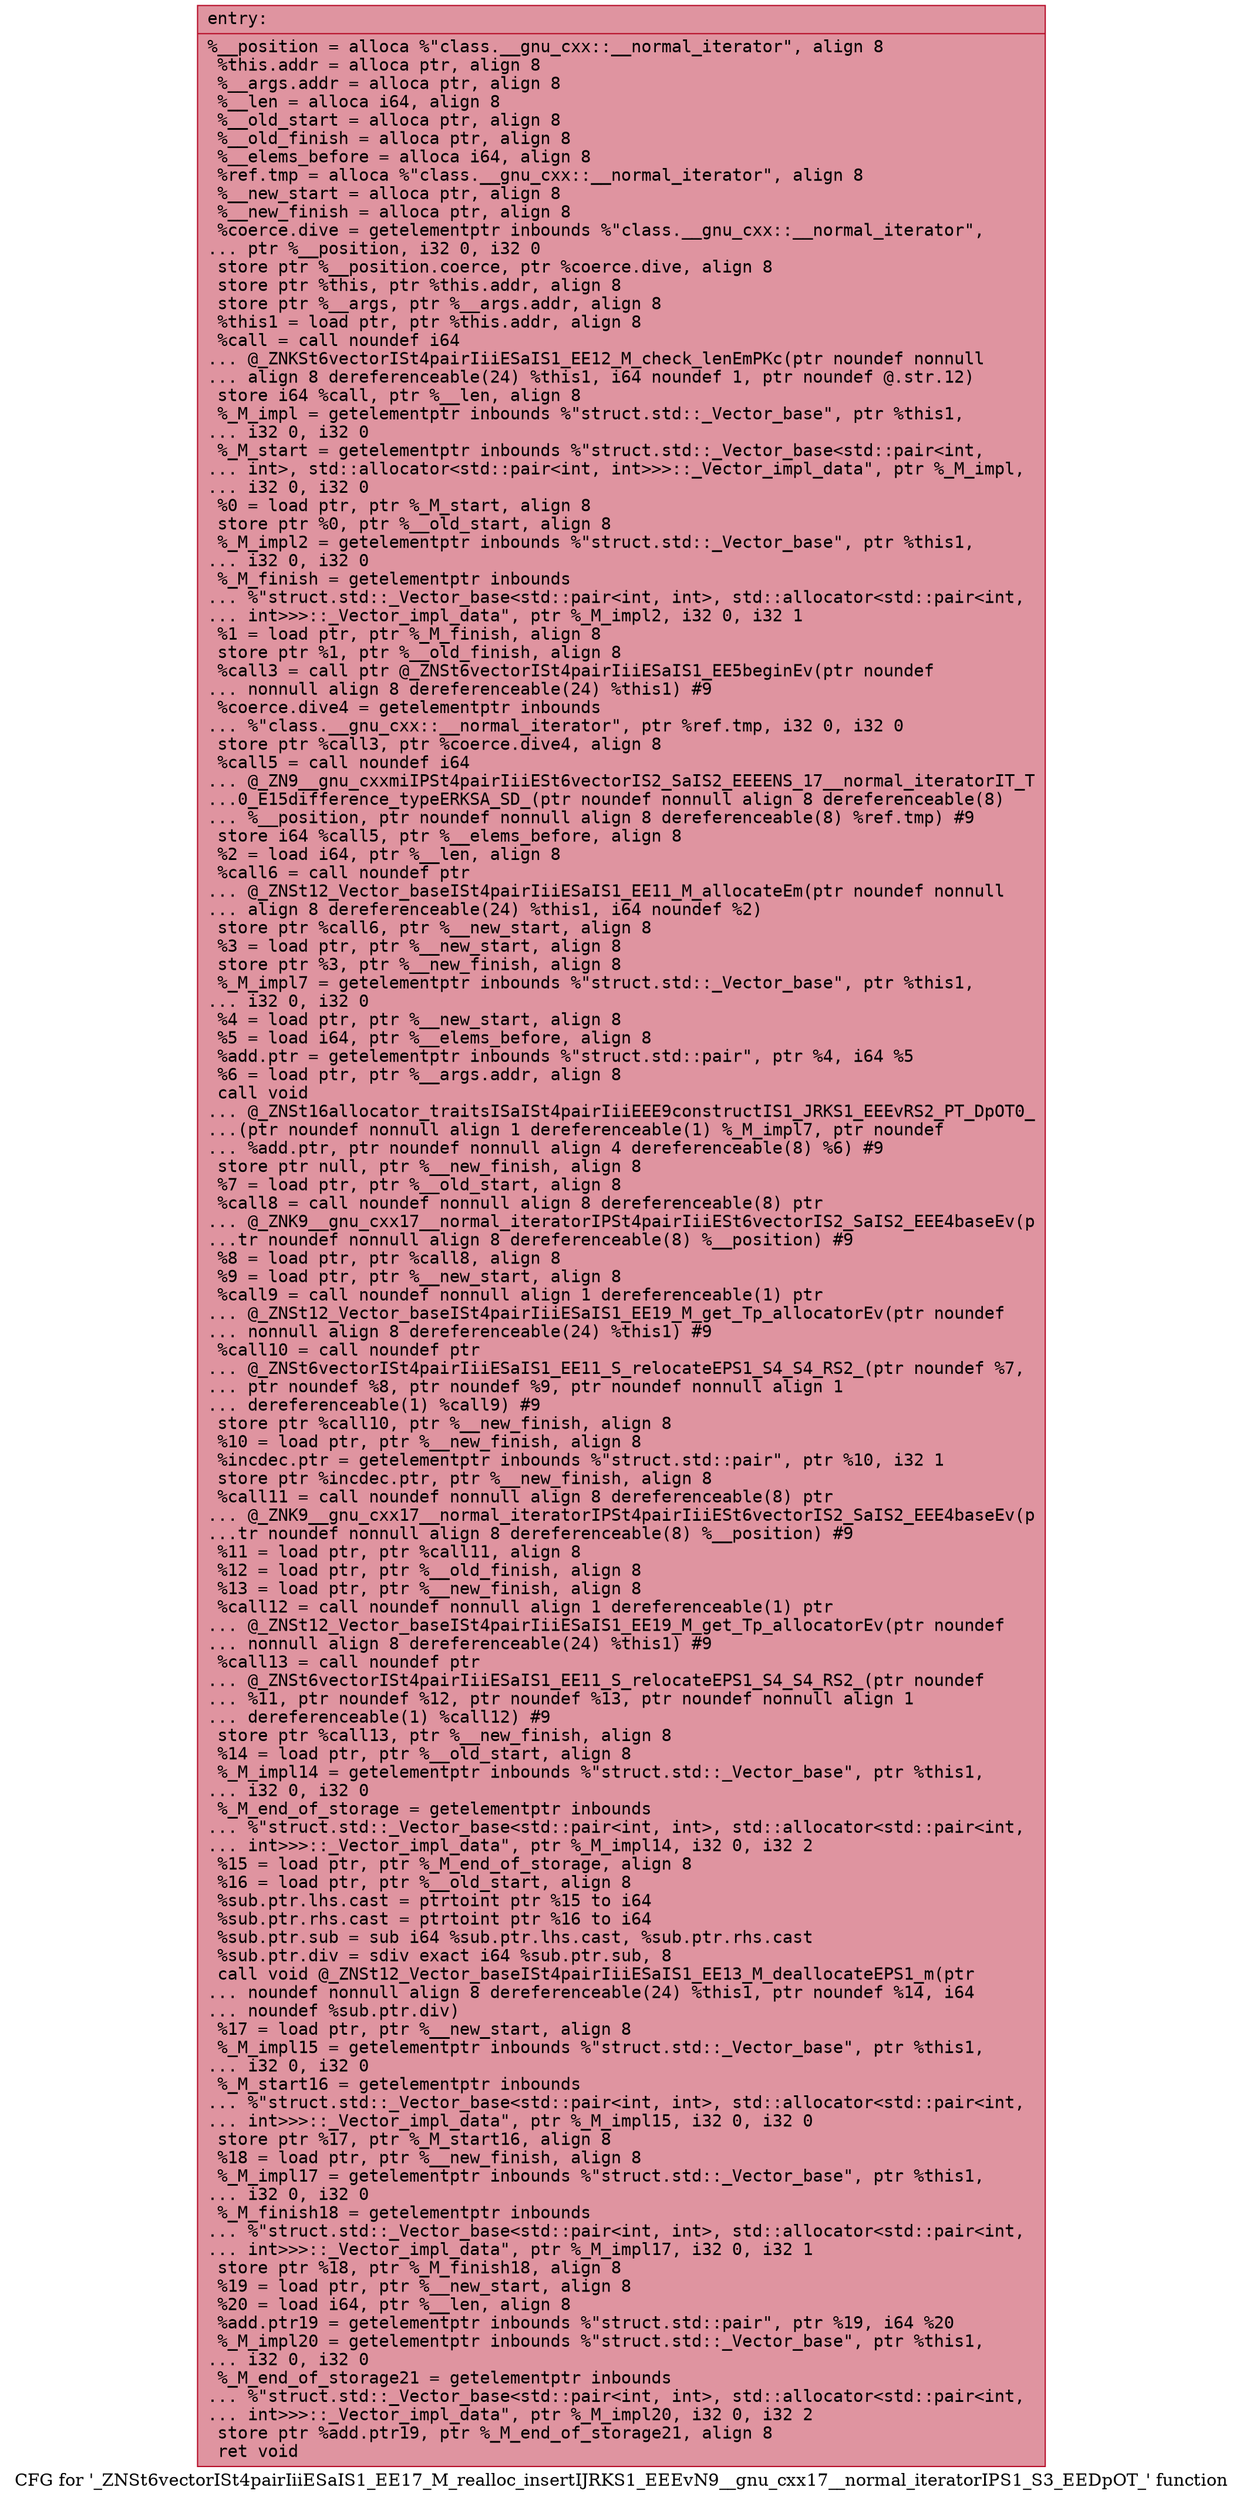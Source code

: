 digraph "CFG for '_ZNSt6vectorISt4pairIiiESaIS1_EE17_M_realloc_insertIJRKS1_EEEvN9__gnu_cxx17__normal_iteratorIPS1_S3_EEDpOT_' function" {
	label="CFG for '_ZNSt6vectorISt4pairIiiESaIS1_EE17_M_realloc_insertIJRKS1_EEEvN9__gnu_cxx17__normal_iteratorIPS1_S3_EEDpOT_' function";

	Node0x55c954f4a370 [shape=record,color="#b70d28ff", style=filled, fillcolor="#b70d2870" fontname="Courier",label="{entry:\l|  %__position = alloca %\"class.__gnu_cxx::__normal_iterator\", align 8\l  %this.addr = alloca ptr, align 8\l  %__args.addr = alloca ptr, align 8\l  %__len = alloca i64, align 8\l  %__old_start = alloca ptr, align 8\l  %__old_finish = alloca ptr, align 8\l  %__elems_before = alloca i64, align 8\l  %ref.tmp = alloca %\"class.__gnu_cxx::__normal_iterator\", align 8\l  %__new_start = alloca ptr, align 8\l  %__new_finish = alloca ptr, align 8\l  %coerce.dive = getelementptr inbounds %\"class.__gnu_cxx::__normal_iterator\",\l... ptr %__position, i32 0, i32 0\l  store ptr %__position.coerce, ptr %coerce.dive, align 8\l  store ptr %this, ptr %this.addr, align 8\l  store ptr %__args, ptr %__args.addr, align 8\l  %this1 = load ptr, ptr %this.addr, align 8\l  %call = call noundef i64\l... @_ZNKSt6vectorISt4pairIiiESaIS1_EE12_M_check_lenEmPKc(ptr noundef nonnull\l... align 8 dereferenceable(24) %this1, i64 noundef 1, ptr noundef @.str.12)\l  store i64 %call, ptr %__len, align 8\l  %_M_impl = getelementptr inbounds %\"struct.std::_Vector_base\", ptr %this1,\l... i32 0, i32 0\l  %_M_start = getelementptr inbounds %\"struct.std::_Vector_base\<std::pair\<int,\l... int\>, std::allocator\<std::pair\<int, int\>\>\>::_Vector_impl_data\", ptr %_M_impl,\l... i32 0, i32 0\l  %0 = load ptr, ptr %_M_start, align 8\l  store ptr %0, ptr %__old_start, align 8\l  %_M_impl2 = getelementptr inbounds %\"struct.std::_Vector_base\", ptr %this1,\l... i32 0, i32 0\l  %_M_finish = getelementptr inbounds\l... %\"struct.std::_Vector_base\<std::pair\<int, int\>, std::allocator\<std::pair\<int,\l... int\>\>\>::_Vector_impl_data\", ptr %_M_impl2, i32 0, i32 1\l  %1 = load ptr, ptr %_M_finish, align 8\l  store ptr %1, ptr %__old_finish, align 8\l  %call3 = call ptr @_ZNSt6vectorISt4pairIiiESaIS1_EE5beginEv(ptr noundef\l... nonnull align 8 dereferenceable(24) %this1) #9\l  %coerce.dive4 = getelementptr inbounds\l... %\"class.__gnu_cxx::__normal_iterator\", ptr %ref.tmp, i32 0, i32 0\l  store ptr %call3, ptr %coerce.dive4, align 8\l  %call5 = call noundef i64\l... @_ZN9__gnu_cxxmiIPSt4pairIiiESt6vectorIS2_SaIS2_EEEENS_17__normal_iteratorIT_T\l...0_E15difference_typeERKSA_SD_(ptr noundef nonnull align 8 dereferenceable(8)\l... %__position, ptr noundef nonnull align 8 dereferenceable(8) %ref.tmp) #9\l  store i64 %call5, ptr %__elems_before, align 8\l  %2 = load i64, ptr %__len, align 8\l  %call6 = call noundef ptr\l... @_ZNSt12_Vector_baseISt4pairIiiESaIS1_EE11_M_allocateEm(ptr noundef nonnull\l... align 8 dereferenceable(24) %this1, i64 noundef %2)\l  store ptr %call6, ptr %__new_start, align 8\l  %3 = load ptr, ptr %__new_start, align 8\l  store ptr %3, ptr %__new_finish, align 8\l  %_M_impl7 = getelementptr inbounds %\"struct.std::_Vector_base\", ptr %this1,\l... i32 0, i32 0\l  %4 = load ptr, ptr %__new_start, align 8\l  %5 = load i64, ptr %__elems_before, align 8\l  %add.ptr = getelementptr inbounds %\"struct.std::pair\", ptr %4, i64 %5\l  %6 = load ptr, ptr %__args.addr, align 8\l  call void\l... @_ZNSt16allocator_traitsISaISt4pairIiiEEE9constructIS1_JRKS1_EEEvRS2_PT_DpOT0_\l...(ptr noundef nonnull align 1 dereferenceable(1) %_M_impl7, ptr noundef\l... %add.ptr, ptr noundef nonnull align 4 dereferenceable(8) %6) #9\l  store ptr null, ptr %__new_finish, align 8\l  %7 = load ptr, ptr %__old_start, align 8\l  %call8 = call noundef nonnull align 8 dereferenceable(8) ptr\l... @_ZNK9__gnu_cxx17__normal_iteratorIPSt4pairIiiESt6vectorIS2_SaIS2_EEE4baseEv(p\l...tr noundef nonnull align 8 dereferenceable(8) %__position) #9\l  %8 = load ptr, ptr %call8, align 8\l  %9 = load ptr, ptr %__new_start, align 8\l  %call9 = call noundef nonnull align 1 dereferenceable(1) ptr\l... @_ZNSt12_Vector_baseISt4pairIiiESaIS1_EE19_M_get_Tp_allocatorEv(ptr noundef\l... nonnull align 8 dereferenceable(24) %this1) #9\l  %call10 = call noundef ptr\l... @_ZNSt6vectorISt4pairIiiESaIS1_EE11_S_relocateEPS1_S4_S4_RS2_(ptr noundef %7,\l... ptr noundef %8, ptr noundef %9, ptr noundef nonnull align 1\l... dereferenceable(1) %call9) #9\l  store ptr %call10, ptr %__new_finish, align 8\l  %10 = load ptr, ptr %__new_finish, align 8\l  %incdec.ptr = getelementptr inbounds %\"struct.std::pair\", ptr %10, i32 1\l  store ptr %incdec.ptr, ptr %__new_finish, align 8\l  %call11 = call noundef nonnull align 8 dereferenceable(8) ptr\l... @_ZNK9__gnu_cxx17__normal_iteratorIPSt4pairIiiESt6vectorIS2_SaIS2_EEE4baseEv(p\l...tr noundef nonnull align 8 dereferenceable(8) %__position) #9\l  %11 = load ptr, ptr %call11, align 8\l  %12 = load ptr, ptr %__old_finish, align 8\l  %13 = load ptr, ptr %__new_finish, align 8\l  %call12 = call noundef nonnull align 1 dereferenceable(1) ptr\l... @_ZNSt12_Vector_baseISt4pairIiiESaIS1_EE19_M_get_Tp_allocatorEv(ptr noundef\l... nonnull align 8 dereferenceable(24) %this1) #9\l  %call13 = call noundef ptr\l... @_ZNSt6vectorISt4pairIiiESaIS1_EE11_S_relocateEPS1_S4_S4_RS2_(ptr noundef\l... %11, ptr noundef %12, ptr noundef %13, ptr noundef nonnull align 1\l... dereferenceable(1) %call12) #9\l  store ptr %call13, ptr %__new_finish, align 8\l  %14 = load ptr, ptr %__old_start, align 8\l  %_M_impl14 = getelementptr inbounds %\"struct.std::_Vector_base\", ptr %this1,\l... i32 0, i32 0\l  %_M_end_of_storage = getelementptr inbounds\l... %\"struct.std::_Vector_base\<std::pair\<int, int\>, std::allocator\<std::pair\<int,\l... int\>\>\>::_Vector_impl_data\", ptr %_M_impl14, i32 0, i32 2\l  %15 = load ptr, ptr %_M_end_of_storage, align 8\l  %16 = load ptr, ptr %__old_start, align 8\l  %sub.ptr.lhs.cast = ptrtoint ptr %15 to i64\l  %sub.ptr.rhs.cast = ptrtoint ptr %16 to i64\l  %sub.ptr.sub = sub i64 %sub.ptr.lhs.cast, %sub.ptr.rhs.cast\l  %sub.ptr.div = sdiv exact i64 %sub.ptr.sub, 8\l  call void @_ZNSt12_Vector_baseISt4pairIiiESaIS1_EE13_M_deallocateEPS1_m(ptr\l... noundef nonnull align 8 dereferenceable(24) %this1, ptr noundef %14, i64\l... noundef %sub.ptr.div)\l  %17 = load ptr, ptr %__new_start, align 8\l  %_M_impl15 = getelementptr inbounds %\"struct.std::_Vector_base\", ptr %this1,\l... i32 0, i32 0\l  %_M_start16 = getelementptr inbounds\l... %\"struct.std::_Vector_base\<std::pair\<int, int\>, std::allocator\<std::pair\<int,\l... int\>\>\>::_Vector_impl_data\", ptr %_M_impl15, i32 0, i32 0\l  store ptr %17, ptr %_M_start16, align 8\l  %18 = load ptr, ptr %__new_finish, align 8\l  %_M_impl17 = getelementptr inbounds %\"struct.std::_Vector_base\", ptr %this1,\l... i32 0, i32 0\l  %_M_finish18 = getelementptr inbounds\l... %\"struct.std::_Vector_base\<std::pair\<int, int\>, std::allocator\<std::pair\<int,\l... int\>\>\>::_Vector_impl_data\", ptr %_M_impl17, i32 0, i32 1\l  store ptr %18, ptr %_M_finish18, align 8\l  %19 = load ptr, ptr %__new_start, align 8\l  %20 = load i64, ptr %__len, align 8\l  %add.ptr19 = getelementptr inbounds %\"struct.std::pair\", ptr %19, i64 %20\l  %_M_impl20 = getelementptr inbounds %\"struct.std::_Vector_base\", ptr %this1,\l... i32 0, i32 0\l  %_M_end_of_storage21 = getelementptr inbounds\l... %\"struct.std::_Vector_base\<std::pair\<int, int\>, std::allocator\<std::pair\<int,\l... int\>\>\>::_Vector_impl_data\", ptr %_M_impl20, i32 0, i32 2\l  store ptr %add.ptr19, ptr %_M_end_of_storage21, align 8\l  ret void\l}"];
}

